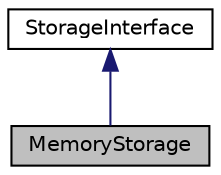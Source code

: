 digraph "MemoryStorage"
{
  edge [fontname="Helvetica",fontsize="10",labelfontname="Helvetica",labelfontsize="10"];
  node [fontname="Helvetica",fontsize="10",shape=record];
  Node1 [label="MemoryStorage",height=0.2,width=0.4,color="black", fillcolor="grey75", style="filled", fontcolor="black"];
  Node2 -> Node1 [dir="back",color="midnightblue",fontsize="10",style="solid",fontname="Helvetica"];
  Node2 [label="StorageInterface",height=0.2,width=0.4,color="black", fillcolor="white", style="filled",URL="$interface_cake_1_1_auth_1_1_storage_1_1_storage_interface.html"];
}
